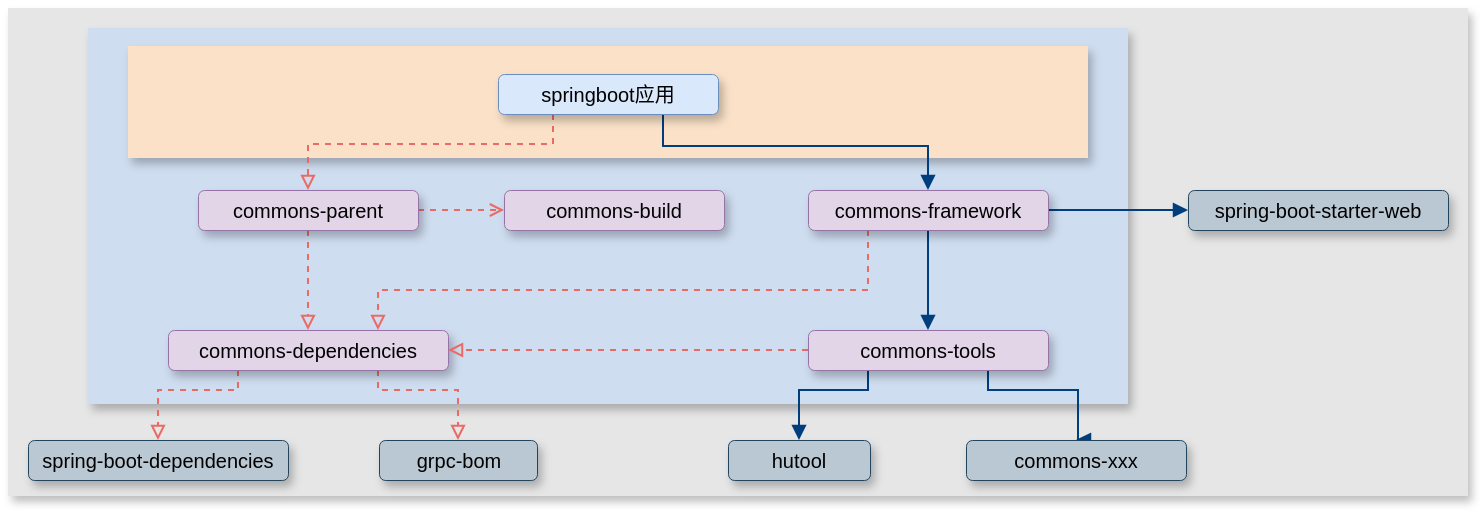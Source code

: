 <mxfile version="21.5.1" type="device" pages="2">
  <diagram id="pQM3D7o7C2Lg2CFQefj4" name="maven">
    <mxGraphModel dx="984" dy="664" grid="0" gridSize="10" guides="1" tooltips="1" connect="1" arrows="1" fold="1" page="1" pageScale="1" pageWidth="3300" pageHeight="4681" math="0" shadow="0">
      <root>
        <mxCell id="0" />
        <mxCell id="1" parent="0" />
        <mxCell id="fu1uBKd0ixMun855dZPL-51" value="" style="rounded=0;whiteSpace=wrap;html=1;fontFamily=Helvetica;fontSize=11;fillColor=#E6E6E6;strokeColor=none;shadow=1;glass=0;" parent="1" vertex="1">
          <mxGeometry x="444" y="248" width="730" height="244" as="geometry" />
        </mxCell>
        <mxCell id="fu1uBKd0ixMun855dZPL-48" value="" style="rounded=0;whiteSpace=wrap;html=1;fontFamily=Helvetica;fontSize=11;fillColor=#CFDDF0;strokeColor=none;shadow=1;glass=0;" parent="1" vertex="1">
          <mxGeometry x="484" y="258" width="520" height="188" as="geometry" />
        </mxCell>
        <mxCell id="fu1uBKd0ixMun855dZPL-49" style="edgeStyle=orthogonalEdgeStyle;rounded=0;orthogonalLoop=1;jettySize=auto;html=1;exitX=0.25;exitY=1;exitDx=0;exitDy=0;entryX=0.5;entryY=0;entryDx=0;entryDy=0;strokeColor=#EA6B66;dashed=1;endSize=5;endArrow=block;endFill=0;" parent="1" source="fu1uBKd0ixMun855dZPL-27" target="fu1uBKd0ixMun855dZPL-39" edge="1">
          <mxGeometry relative="1" as="geometry">
            <Array as="points">
              <mxPoint x="559" y="439" />
              <mxPoint x="519" y="439" />
            </Array>
          </mxGeometry>
        </mxCell>
        <mxCell id="fu1uBKd0ixMun855dZPL-50" style="edgeStyle=orthogonalEdgeStyle;rounded=0;orthogonalLoop=1;jettySize=auto;html=1;exitX=0.75;exitY=1;exitDx=0;exitDy=0;entryX=0.5;entryY=0;entryDx=0;entryDy=0;dashed=1;strokeColor=#EA6B66;endSize=5;endArrow=block;endFill=0;" parent="1" source="fu1uBKd0ixMun855dZPL-27" target="fu1uBKd0ixMun855dZPL-40" edge="1">
          <mxGeometry relative="1" as="geometry">
            <Array as="points">
              <mxPoint x="629" y="439" />
              <mxPoint x="669" y="439" />
            </Array>
          </mxGeometry>
        </mxCell>
        <mxCell id="fu1uBKd0ixMun855dZPL-27" value="commons-dependencies" style="rounded=1;whiteSpace=wrap;html=1;strokeWidth=0.5;fontSize=10;align=center;labelBackgroundColor=none;fillColor=#e1d5e7;strokeColor=#9673a6;fontColor=#000000;shadow=1;glass=0;" parent="1" vertex="1">
          <mxGeometry x="524" y="409" width="140" height="20" as="geometry" />
        </mxCell>
        <mxCell id="fu1uBKd0ixMun855dZPL-31" style="edgeStyle=orthogonalEdgeStyle;rounded=0;orthogonalLoop=1;jettySize=auto;html=1;exitX=0.5;exitY=1;exitDx=0;exitDy=0;entryX=0.5;entryY=0;entryDx=0;entryDy=0;strokeColor=#EA6B66;dashed=1;endSize=5;endArrow=block;endFill=0;" parent="1" source="fu1uBKd0ixMun855dZPL-28" target="fu1uBKd0ixMun855dZPL-27" edge="1">
          <mxGeometry relative="1" as="geometry" />
        </mxCell>
        <mxCell id="jNuLG_-AsigV2Xlp5zPn-2" style="edgeStyle=orthogonalEdgeStyle;rounded=0;orthogonalLoop=1;jettySize=auto;html=1;exitX=1;exitY=0.5;exitDx=0;exitDy=0;entryX=0;entryY=0.5;entryDx=0;entryDy=0;endArrow=open;strokeColor=#EA6B66;dashed=1;endSize=5;endFill=0;" parent="1" source="fu1uBKd0ixMun855dZPL-28" target="jNuLG_-AsigV2Xlp5zPn-1" edge="1">
          <mxGeometry relative="1" as="geometry" />
        </mxCell>
        <mxCell id="fu1uBKd0ixMun855dZPL-28" value="commons-parent" style="rounded=1;whiteSpace=wrap;html=1;strokeWidth=0.5;fontSize=10;align=center;labelBackgroundColor=none;fillColor=#e1d5e7;strokeColor=#9673a6;shadow=1;glass=0;" parent="1" vertex="1">
          <mxGeometry x="539" y="339" width="110" height="20" as="geometry" />
        </mxCell>
        <mxCell id="fu1uBKd0ixMun855dZPL-33" style="edgeStyle=orthogonalEdgeStyle;rounded=0;orthogonalLoop=1;jettySize=auto;html=1;exitX=0.25;exitY=1;exitDx=0;exitDy=0;entryX=0.75;entryY=0;entryDx=0;entryDy=0;strokeColor=#EA6B66;dashed=1;endSize=5;endArrow=block;endFill=0;" parent="1" source="fu1uBKd0ixMun855dZPL-29" target="fu1uBKd0ixMun855dZPL-27" edge="1">
          <mxGeometry relative="1" as="geometry">
            <Array as="points">
              <mxPoint x="874" y="389" />
              <mxPoint x="629" y="389" />
            </Array>
          </mxGeometry>
        </mxCell>
        <mxCell id="fu1uBKd0ixMun855dZPL-36" style="edgeStyle=orthogonalEdgeStyle;rounded=0;orthogonalLoop=1;jettySize=auto;html=1;exitX=0.5;exitY=1;exitDx=0;exitDy=0;entryX=0.5;entryY=0;entryDx=0;entryDy=0;strokeColor=#003E7D;endSize=5;endArrow=block;endFill=1;" parent="1" source="fu1uBKd0ixMun855dZPL-29" target="fu1uBKd0ixMun855dZPL-30" edge="1">
          <mxGeometry relative="1" as="geometry" />
        </mxCell>
        <mxCell id="fu1uBKd0ixMun855dZPL-47" style="edgeStyle=orthogonalEdgeStyle;rounded=0;orthogonalLoop=1;jettySize=auto;html=1;exitX=1;exitY=0.5;exitDx=0;exitDy=0;entryX=0;entryY=0.5;entryDx=0;entryDy=0;strokeColor=#003E7D;endSize=5;endArrow=block;endFill=1;" parent="1" source="fu1uBKd0ixMun855dZPL-29" target="fu1uBKd0ixMun855dZPL-42" edge="1">
          <mxGeometry relative="1" as="geometry" />
        </mxCell>
        <mxCell id="fu1uBKd0ixMun855dZPL-29" value="commons-framework" style="rounded=1;whiteSpace=wrap;html=1;strokeWidth=0.5;fontSize=10;align=center;labelBackgroundColor=none;fillColor=#e1d5e7;strokeColor=#9673a6;shadow=1;glass=0;" parent="1" vertex="1">
          <mxGeometry x="844" y="339" width="120" height="20" as="geometry" />
        </mxCell>
        <mxCell id="fu1uBKd0ixMun855dZPL-32" style="edgeStyle=orthogonalEdgeStyle;rounded=0;orthogonalLoop=1;jettySize=auto;html=1;exitX=0;exitY=0.5;exitDx=0;exitDy=0;entryX=1;entryY=0.5;entryDx=0;entryDy=0;strokeColor=#EA6B66;dashed=1;endSize=5;endArrow=block;endFill=0;" parent="1" source="fu1uBKd0ixMun855dZPL-30" target="fu1uBKd0ixMun855dZPL-27" edge="1">
          <mxGeometry relative="1" as="geometry" />
        </mxCell>
        <mxCell id="fu1uBKd0ixMun855dZPL-54" style="edgeStyle=orthogonalEdgeStyle;rounded=0;orthogonalLoop=1;jettySize=auto;html=1;exitX=0.25;exitY=1;exitDx=0;exitDy=0;entryX=0.5;entryY=0;entryDx=0;entryDy=0;strokeColor=#003E7D;endSize=5;endArrow=block;endFill=1;" parent="1" source="fu1uBKd0ixMun855dZPL-30" target="fu1uBKd0ixMun855dZPL-52" edge="1">
          <mxGeometry relative="1" as="geometry">
            <Array as="points">
              <mxPoint x="874" y="439" />
              <mxPoint x="839" y="439" />
            </Array>
          </mxGeometry>
        </mxCell>
        <mxCell id="fu1uBKd0ixMun855dZPL-55" style="edgeStyle=orthogonalEdgeStyle;rounded=0;orthogonalLoop=1;jettySize=auto;html=1;exitX=0.75;exitY=1;exitDx=0;exitDy=0;entryX=0.5;entryY=0;entryDx=0;entryDy=0;strokeColor=#003E7D;endSize=5;endArrow=block;endFill=1;" parent="1" source="fu1uBKd0ixMun855dZPL-30" target="fu1uBKd0ixMun855dZPL-53" edge="1">
          <mxGeometry relative="1" as="geometry">
            <Array as="points">
              <mxPoint x="934" y="439" />
              <mxPoint x="979" y="439" />
            </Array>
          </mxGeometry>
        </mxCell>
        <mxCell id="fu1uBKd0ixMun855dZPL-30" value="commons-tools" style="rounded=1;whiteSpace=wrap;html=1;strokeWidth=0.5;fontSize=10;align=center;labelBackgroundColor=none;fillColor=#e1d5e7;strokeColor=#9673a6;shadow=1;glass=0;" parent="1" vertex="1">
          <mxGeometry x="844" y="409" width="120" height="20" as="geometry" />
        </mxCell>
        <mxCell id="fu1uBKd0ixMun855dZPL-39" value="spring-boot-dependencies" style="rounded=1;whiteSpace=wrap;html=1;strokeWidth=0.5;fontSize=10;align=center;labelBackgroundColor=none;fillColor=#bac8d3;strokeColor=#23445d;glass=0;shadow=1;" parent="1" vertex="1">
          <mxGeometry x="454" y="464" width="130" height="20" as="geometry" />
        </mxCell>
        <mxCell id="fu1uBKd0ixMun855dZPL-40" value="grpc-bom" style="rounded=1;whiteSpace=wrap;html=1;strokeWidth=0.5;fontSize=10;align=center;labelBackgroundColor=none;fillColor=#bac8d3;strokeColor=#23445d;shadow=1;" parent="1" vertex="1">
          <mxGeometry x="629.5" y="464" width="79" height="20" as="geometry" />
        </mxCell>
        <mxCell id="fu1uBKd0ixMun855dZPL-42" value="spring-boot-starter-web" style="rounded=1;whiteSpace=wrap;html=1;strokeWidth=0.5;fontSize=10;align=center;labelBackgroundColor=none;fillColor=#bac8d3;strokeColor=#23445d;glass=0;shadow=1;" parent="1" vertex="1">
          <mxGeometry x="1034" y="339" width="130" height="20" as="geometry" />
        </mxCell>
        <mxCell id="fu1uBKd0ixMun855dZPL-52" value="hutool" style="rounded=1;whiteSpace=wrap;html=1;strokeWidth=0.5;fontSize=10;align=center;labelBackgroundColor=none;fillColor=#bac8d3;strokeColor=#23445d;shadow=1;" parent="1" vertex="1">
          <mxGeometry x="804" y="464" width="71" height="20" as="geometry" />
        </mxCell>
        <mxCell id="fu1uBKd0ixMun855dZPL-53" value="commons-xxx" style="rounded=1;whiteSpace=wrap;html=1;strokeWidth=0.5;fontSize=10;align=center;labelBackgroundColor=none;fillColor=#bac8d3;strokeColor=#23445d;shadow=1;" parent="1" vertex="1">
          <mxGeometry x="923" y="464" width="110" height="20" as="geometry" />
        </mxCell>
        <mxCell id="fu1uBKd0ixMun855dZPL-56" value="" style="rounded=0;whiteSpace=wrap;html=1;fontFamily=Helvetica;fontSize=11;fillColor=#FAE1C8;strokeColor=none;shadow=1;" parent="1" vertex="1">
          <mxGeometry x="504" y="267" width="480" height="56" as="geometry" />
        </mxCell>
        <mxCell id="fu1uBKd0ixMun855dZPL-58" style="edgeStyle=orthogonalEdgeStyle;shape=connector;rounded=0;orthogonalLoop=1;jettySize=auto;html=1;exitX=0.25;exitY=1;exitDx=0;exitDy=0;entryX=0.5;entryY=0;entryDx=0;entryDy=0;labelBackgroundColor=default;strokeColor=#EA6B66;fontFamily=Helvetica;fontSize=11;fontColor=default;endArrow=block;dashed=1;endSize=5;endFill=0;" parent="1" source="fu1uBKd0ixMun855dZPL-57" target="fu1uBKd0ixMun855dZPL-28" edge="1">
          <mxGeometry relative="1" as="geometry">
            <Array as="points">
              <mxPoint x="717" y="316" />
              <mxPoint x="594" y="316" />
            </Array>
          </mxGeometry>
        </mxCell>
        <mxCell id="fu1uBKd0ixMun855dZPL-59" style="edgeStyle=orthogonalEdgeStyle;shape=connector;rounded=0;orthogonalLoop=1;jettySize=auto;html=1;exitX=0.75;exitY=1;exitDx=0;exitDy=0;entryX=0.5;entryY=0;entryDx=0;entryDy=0;labelBackgroundColor=default;strokeColor=#003E7D;fontFamily=Helvetica;fontSize=11;fontColor=default;endArrow=block;endSize=5;endFill=1;" parent="1" source="fu1uBKd0ixMun855dZPL-57" target="fu1uBKd0ixMun855dZPL-29" edge="1">
          <mxGeometry relative="1" as="geometry">
            <Array as="points">
              <mxPoint x="772" y="317" />
              <mxPoint x="904" y="317" />
            </Array>
          </mxGeometry>
        </mxCell>
        <mxCell id="fu1uBKd0ixMun855dZPL-57" value="springboot应用" style="rounded=1;whiteSpace=wrap;html=1;strokeWidth=0.5;fontSize=10;align=center;labelBackgroundColor=none;fillColor=#dae8fc;strokeColor=#6c8ebf;shadow=1;glass=0;" parent="1" vertex="1">
          <mxGeometry x="689" y="281" width="110" height="20" as="geometry" />
        </mxCell>
        <mxCell id="jNuLG_-AsigV2Xlp5zPn-1" value="commons-build" style="rounded=1;whiteSpace=wrap;html=1;strokeWidth=0.5;fontSize=10;align=center;labelBackgroundColor=none;fillColor=#e1d5e7;strokeColor=#9673a6;shadow=1;glass=0;" parent="1" vertex="1">
          <mxGeometry x="692" y="339" width="110" height="20" as="geometry" />
        </mxCell>
      </root>
    </mxGraphModel>
  </diagram>
  <diagram id="WFxpio5F13fSqdRWbJtl" name="token">
    <mxGraphModel dx="984" dy="664" grid="0" gridSize="10" guides="1" tooltips="1" connect="1" arrows="1" fold="1" page="1" pageScale="1" pageWidth="3300" pageHeight="4681" math="0" shadow="0">
      <root>
        <mxCell id="0" />
        <mxCell id="1" parent="0" />
        <mxCell id="8KknC9huIigQwGTHXCeY-1" value="客户端" style="shape=umlLifeline;perimeter=lifelinePerimeter;whiteSpace=wrap;html=1;container=1;dropTarget=0;collapsible=0;recursiveResize=0;outlineConnect=0;portConstraint=eastwest;newEdgeStyle={&quot;edgeStyle&quot;:&quot;elbowEdgeStyle&quot;,&quot;elbow&quot;:&quot;vertical&quot;,&quot;curved&quot;:0,&quot;rounded&quot;:0};size=20;labelBackgroundColor=none;fillColor=#FAE5C7;strokeColor=#0F8B8D;fontColor=#143642;" vertex="1" parent="1">
          <mxGeometry x="200" y="160" width="80" height="340" as="geometry" />
        </mxCell>
        <mxCell id="8KknC9huIigQwGTHXCeY-2" value="" style="html=1;points=[];perimeter=orthogonalPerimeter;outlineConnect=0;targetShapes=umlLifeline;portConstraint=eastwest;newEdgeStyle={&quot;edgeStyle&quot;:&quot;elbowEdgeStyle&quot;,&quot;elbow&quot;:&quot;vertical&quot;,&quot;curved&quot;:0,&quot;rounded&quot;:0};labelBackgroundColor=none;fillColor=#FAE5C7;strokeColor=#0F8B8D;fontColor=#143642;" vertex="1" parent="8KknC9huIigQwGTHXCeY-1">
          <mxGeometry x="35" y="40" width="10" height="280" as="geometry" />
        </mxCell>
        <mxCell id="8KknC9huIigQwGTHXCeY-3" value="鉴权服务" style="shape=umlLifeline;perimeter=lifelinePerimeter;whiteSpace=wrap;html=1;container=1;dropTarget=0;collapsible=0;recursiveResize=0;outlineConnect=0;portConstraint=eastwest;newEdgeStyle={&quot;edgeStyle&quot;:&quot;elbowEdgeStyle&quot;,&quot;elbow&quot;:&quot;vertical&quot;,&quot;curved&quot;:0,&quot;rounded&quot;:0};size=20;labelBackgroundColor=none;fillColor=#FAE5C7;strokeColor=#0F8B8D;fontColor=#143642;" vertex="1" parent="1">
          <mxGeometry x="480" y="160" width="80" height="340" as="geometry" />
        </mxCell>
        <mxCell id="8KknC9huIigQwGTHXCeY-4" value="" style="html=1;points=[];perimeter=orthogonalPerimeter;outlineConnect=0;targetShapes=umlLifeline;portConstraint=eastwest;newEdgeStyle={&quot;edgeStyle&quot;:&quot;elbowEdgeStyle&quot;,&quot;elbow&quot;:&quot;vertical&quot;,&quot;curved&quot;:0,&quot;rounded&quot;:0};labelBackgroundColor=none;fillColor=#FAE5C7;strokeColor=#0F8B8D;fontColor=#143642;" vertex="1" parent="8KknC9huIigQwGTHXCeY-3">
          <mxGeometry x="35" y="40" width="10" height="36" as="geometry" />
        </mxCell>
        <mxCell id="8KknC9huIigQwGTHXCeY-26" value="" style="html=1;points=[];perimeter=orthogonalPerimeter;outlineConnect=0;targetShapes=umlLifeline;portConstraint=eastwest;newEdgeStyle={&quot;edgeStyle&quot;:&quot;elbowEdgeStyle&quot;,&quot;elbow&quot;:&quot;vertical&quot;,&quot;curved&quot;:0,&quot;rounded&quot;:0};labelBackgroundColor=none;fillColor=#FAE5C7;strokeColor=#0F8B8D;fontColor=#143642;" vertex="1" parent="8KknC9huIigQwGTHXCeY-3">
          <mxGeometry x="35" y="220" width="10" height="36" as="geometry" />
        </mxCell>
        <mxCell id="8KknC9huIigQwGTHXCeY-27" value="" style="endArrow=classic;endFill=1;endSize=5;html=1;rounded=0;strokeColor=#A8201A;fontColor=#143642;fillColor=#FAE5C7;" edge="1" parent="8KknC9huIigQwGTHXCeY-3">
          <mxGeometry width="160" relative="1" as="geometry">
            <mxPoint x="-228" y="230" as="sourcePoint" />
            <mxPoint x="30" y="230" as="targetPoint" />
          </mxGeometry>
        </mxCell>
        <mxCell id="8KknC9huIigQwGTHXCeY-28" value="" style="endArrow=none;endFill=0;endSize=5;html=1;rounded=0;strokeColor=#A8201A;fontColor=#143642;fillColor=#FAE5C7;startArrow=classic;startFill=1;" edge="1" parent="8KknC9huIigQwGTHXCeY-3">
          <mxGeometry width="160" relative="1" as="geometry">
            <mxPoint x="-230" y="251" as="sourcePoint" />
            <mxPoint x="30" y="251" as="targetPoint" />
          </mxGeometry>
        </mxCell>
        <mxCell id="8KknC9huIigQwGTHXCeY-6" value="资源服务" style="shape=umlLifeline;perimeter=lifelinePerimeter;whiteSpace=wrap;html=1;container=1;dropTarget=0;collapsible=0;recursiveResize=0;outlineConnect=0;portConstraint=eastwest;newEdgeStyle={&quot;edgeStyle&quot;:&quot;elbowEdgeStyle&quot;,&quot;elbow&quot;:&quot;vertical&quot;,&quot;curved&quot;:0,&quot;rounded&quot;:0};size=20;labelBackgroundColor=none;fillColor=#FAE5C7;strokeColor=#0F8B8D;fontColor=#143642;" vertex="1" parent="1">
          <mxGeometry x="760" y="160" width="80" height="340" as="geometry" />
        </mxCell>
        <mxCell id="8KknC9huIigQwGTHXCeY-7" value="" style="html=1;points=[];perimeter=orthogonalPerimeter;outlineConnect=0;targetShapes=umlLifeline;portConstraint=eastwest;newEdgeStyle={&quot;edgeStyle&quot;:&quot;elbowEdgeStyle&quot;,&quot;elbow&quot;:&quot;vertical&quot;,&quot;curved&quot;:0,&quot;rounded&quot;:0};labelBackgroundColor=none;fillColor=#FAE5C7;strokeColor=#0F8B8D;fontColor=#143642;" vertex="1" parent="8KknC9huIigQwGTHXCeY-6">
          <mxGeometry x="35" y="96" width="10" height="41" as="geometry" />
        </mxCell>
        <mxCell id="8KknC9huIigQwGTHXCeY-20" value="" style="html=1;points=[];perimeter=orthogonalPerimeter;outlineConnect=0;targetShapes=umlLifeline;portConstraint=eastwest;newEdgeStyle={&quot;edgeStyle&quot;:&quot;elbowEdgeStyle&quot;,&quot;elbow&quot;:&quot;vertical&quot;,&quot;curved&quot;:0,&quot;rounded&quot;:0};labelBackgroundColor=none;fillColor=#FAE5C7;strokeColor=#0F8B8D;fontColor=#143642;" vertex="1" parent="8KknC9huIigQwGTHXCeY-6">
          <mxGeometry x="35" y="160" width="10" height="41" as="geometry" />
        </mxCell>
        <mxCell id="8KknC9huIigQwGTHXCeY-21" value="" style="endArrow=classic;endFill=1;endSize=5;html=1;rounded=0;strokeColor=#A8201A;fontColor=#143642;fillColor=#FAE5C7;" edge="1" parent="8KknC9huIigQwGTHXCeY-6">
          <mxGeometry width="160" relative="1" as="geometry">
            <mxPoint x="-508" y="172" as="sourcePoint" />
            <mxPoint x="30" y="172" as="targetPoint" />
          </mxGeometry>
        </mxCell>
        <mxCell id="8KknC9huIigQwGTHXCeY-22" value="" style="endArrow=none;endFill=0;endSize=5;html=1;rounded=0;strokeColor=#A8201A;fontColor=#143642;fillColor=#FAE5C7;startArrow=classic;startFill=1;" edge="1" parent="8KknC9huIigQwGTHXCeY-6">
          <mxGeometry width="160" relative="1" as="geometry">
            <mxPoint x="-508" y="192" as="sourcePoint" />
            <mxPoint x="30" y="192" as="targetPoint" />
          </mxGeometry>
        </mxCell>
        <mxCell id="8KknC9huIigQwGTHXCeY-31" value="" style="html=1;points=[];perimeter=orthogonalPerimeter;outlineConnect=0;targetShapes=umlLifeline;portConstraint=eastwest;newEdgeStyle={&quot;edgeStyle&quot;:&quot;elbowEdgeStyle&quot;,&quot;elbow&quot;:&quot;vertical&quot;,&quot;curved&quot;:0,&quot;rounded&quot;:0};labelBackgroundColor=none;fillColor=#FAE5C7;strokeColor=#0F8B8D;fontColor=#143642;" vertex="1" parent="8KknC9huIigQwGTHXCeY-6">
          <mxGeometry x="35" y="279" width="10" height="41" as="geometry" />
        </mxCell>
        <mxCell id="8KknC9huIigQwGTHXCeY-32" value="" style="endArrow=classic;endFill=1;endSize=5;html=1;rounded=0;strokeColor=#A8201A;fontColor=#143642;fillColor=#FAE5C7;" edge="1" parent="8KknC9huIigQwGTHXCeY-6">
          <mxGeometry width="160" relative="1" as="geometry">
            <mxPoint x="-508" y="291" as="sourcePoint" />
            <mxPoint x="30" y="291" as="targetPoint" />
          </mxGeometry>
        </mxCell>
        <mxCell id="8KknC9huIigQwGTHXCeY-34" value="" style="endArrow=none;endFill=0;endSize=5;html=1;rounded=0;strokeColor=#A8201A;fontColor=#143642;fillColor=#FAE5C7;startArrow=classic;startFill=1;" edge="1" parent="8KknC9huIigQwGTHXCeY-6">
          <mxGeometry width="160" relative="1" as="geometry">
            <mxPoint x="-508" y="311" as="sourcePoint" />
            <mxPoint x="30" y="311" as="targetPoint" />
          </mxGeometry>
        </mxCell>
        <mxCell id="8KknC9huIigQwGTHXCeY-8" value="" style="endArrow=classic;endFill=1;endSize=5;html=1;rounded=0;strokeColor=#A8201A;fontColor=#143642;fillColor=#FAE5C7;" edge="1" parent="1">
          <mxGeometry width="160" relative="1" as="geometry">
            <mxPoint x="252" y="210" as="sourcePoint" />
            <mxPoint x="510" y="210" as="targetPoint" />
          </mxGeometry>
        </mxCell>
        <mxCell id="8KknC9huIigQwGTHXCeY-9" value="" style="endArrow=none;endFill=0;endSize=5;html=1;rounded=0;strokeColor=#A8201A;fontColor=#143642;fillColor=#FAE5C7;startArrow=classic;startFill=1;" edge="1" parent="1">
          <mxGeometry width="160" relative="1" as="geometry">
            <mxPoint x="250" y="231" as="sourcePoint" />
            <mxPoint x="510" y="231" as="targetPoint" />
          </mxGeometry>
        </mxCell>
        <mxCell id="8KknC9huIigQwGTHXCeY-10" value="返回 AccessToken &amp;amp; RefreshToken" style="text;html=1;align=center;verticalAlign=middle;resizable=0;points=[];autosize=1;strokeColor=none;fillColor=none;fontColor=#143642;fontSize=10;" vertex="1" parent="1">
          <mxGeometry x="290" y="206" width="180" height="30" as="geometry" />
        </mxCell>
        <mxCell id="8KknC9huIigQwGTHXCeY-11" value="" style="endArrow=classic;endFill=1;endSize=5;html=1;rounded=0;strokeColor=#A8201A;fontColor=#143642;fillColor=#FAE5C7;" edge="1" parent="1">
          <mxGeometry width="160" relative="1" as="geometry">
            <mxPoint x="252" y="268" as="sourcePoint" />
            <mxPoint x="790" y="268" as="targetPoint" />
          </mxGeometry>
        </mxCell>
        <mxCell id="8KknC9huIigQwGTHXCeY-12" value="携带AccessToken，请求资源" style="text;html=1;align=center;verticalAlign=middle;resizable=0;points=[];autosize=1;strokeColor=none;fillColor=none;fontColor=#143642;fontSize=10;" vertex="1" parent="1">
          <mxGeometry x="293" y="246" width="150" height="30" as="geometry" />
        </mxCell>
        <mxCell id="8KknC9huIigQwGTHXCeY-13" value="" style="endArrow=none;endFill=0;endSize=5;html=1;rounded=0;strokeColor=#A8201A;fontColor=#143642;fillColor=#FAE5C7;startArrow=classic;startFill=1;" edge="1" parent="1">
          <mxGeometry width="160" relative="1" as="geometry">
            <mxPoint x="252" y="288" as="sourcePoint" />
            <mxPoint x="790" y="288" as="targetPoint" />
          </mxGeometry>
        </mxCell>
        <mxCell id="8KknC9huIigQwGTHXCeY-14" value="返回资源" style="text;html=1;align=center;verticalAlign=middle;resizable=0;points=[];autosize=1;strokeColor=none;fillColor=none;fontColor=#143642;fontSize=10;" vertex="1" parent="1">
          <mxGeometry x="293" y="265" width="60" height="30" as="geometry" />
        </mxCell>
        <mxCell id="8KknC9huIigQwGTHXCeY-17" value="账号密码登录" style="text;html=1;align=center;verticalAlign=middle;resizable=0;points=[];autosize=1;strokeColor=none;fillColor=none;fontColor=#143642;fontSize=10;" vertex="1" parent="1">
          <mxGeometry x="293" y="186" width="80" height="30" as="geometry" />
        </mxCell>
        <mxCell id="8KknC9huIigQwGTHXCeY-25" value="携带AccessToken（超时），请求资源" style="text;html=1;align=center;verticalAlign=middle;resizable=0;points=[];autosize=1;strokeColor=none;fillColor=none;fontColor=#143642;fontSize=10;" vertex="1" parent="1">
          <mxGeometry x="293" y="310" width="187" height="24" as="geometry" />
        </mxCell>
        <mxCell id="8KknC9huIigQwGTHXCeY-30" value="携带超时RefreshToken，请求刷新token" style="text;html=1;align=center;verticalAlign=middle;resizable=0;points=[];autosize=1;strokeColor=none;fillColor=none;fontColor=#143642;fontSize=10;" vertex="1" parent="1">
          <mxGeometry x="290" y="366" width="200" height="30" as="geometry" />
        </mxCell>
        <mxCell id="8KknC9huIigQwGTHXCeY-23" value="返回 498" style="text;html=1;align=center;verticalAlign=middle;resizable=0;points=[];autosize=1;strokeColor=none;fillColor=none;fontColor=#143642;fontSize=10;" vertex="1" parent="1">
          <mxGeometry x="293" y="329" width="60" height="30" as="geometry" />
        </mxCell>
        <mxCell id="8KknC9huIigQwGTHXCeY-29" value="返回 AccessToken &amp;amp; RefreshToken" style="text;html=1;align=center;verticalAlign=middle;resizable=0;points=[];autosize=1;strokeColor=none;fillColor=none;fontColor=#143642;fontSize=10;" vertex="1" parent="1">
          <mxGeometry x="290" y="388" width="180" height="30" as="geometry" />
        </mxCell>
        <mxCell id="8KknC9huIigQwGTHXCeY-33" value="携带AccessToken（新的），请求资源" style="text;html=1;align=center;verticalAlign=middle;resizable=0;points=[];autosize=1;strokeColor=none;fillColor=none;fontColor=#143642;fontSize=10;" vertex="1" parent="1">
          <mxGeometry x="293" y="429" width="187" height="24" as="geometry" />
        </mxCell>
        <mxCell id="8KknC9huIigQwGTHXCeY-35" value="返回资源" style="text;html=1;align=center;verticalAlign=middle;resizable=0;points=[];autosize=1;strokeColor=none;fillColor=none;fontColor=#143642;fontSize=10;" vertex="1" parent="1">
          <mxGeometry x="293" y="447" width="60" height="30" as="geometry" />
        </mxCell>
      </root>
    </mxGraphModel>
  </diagram>
</mxfile>
